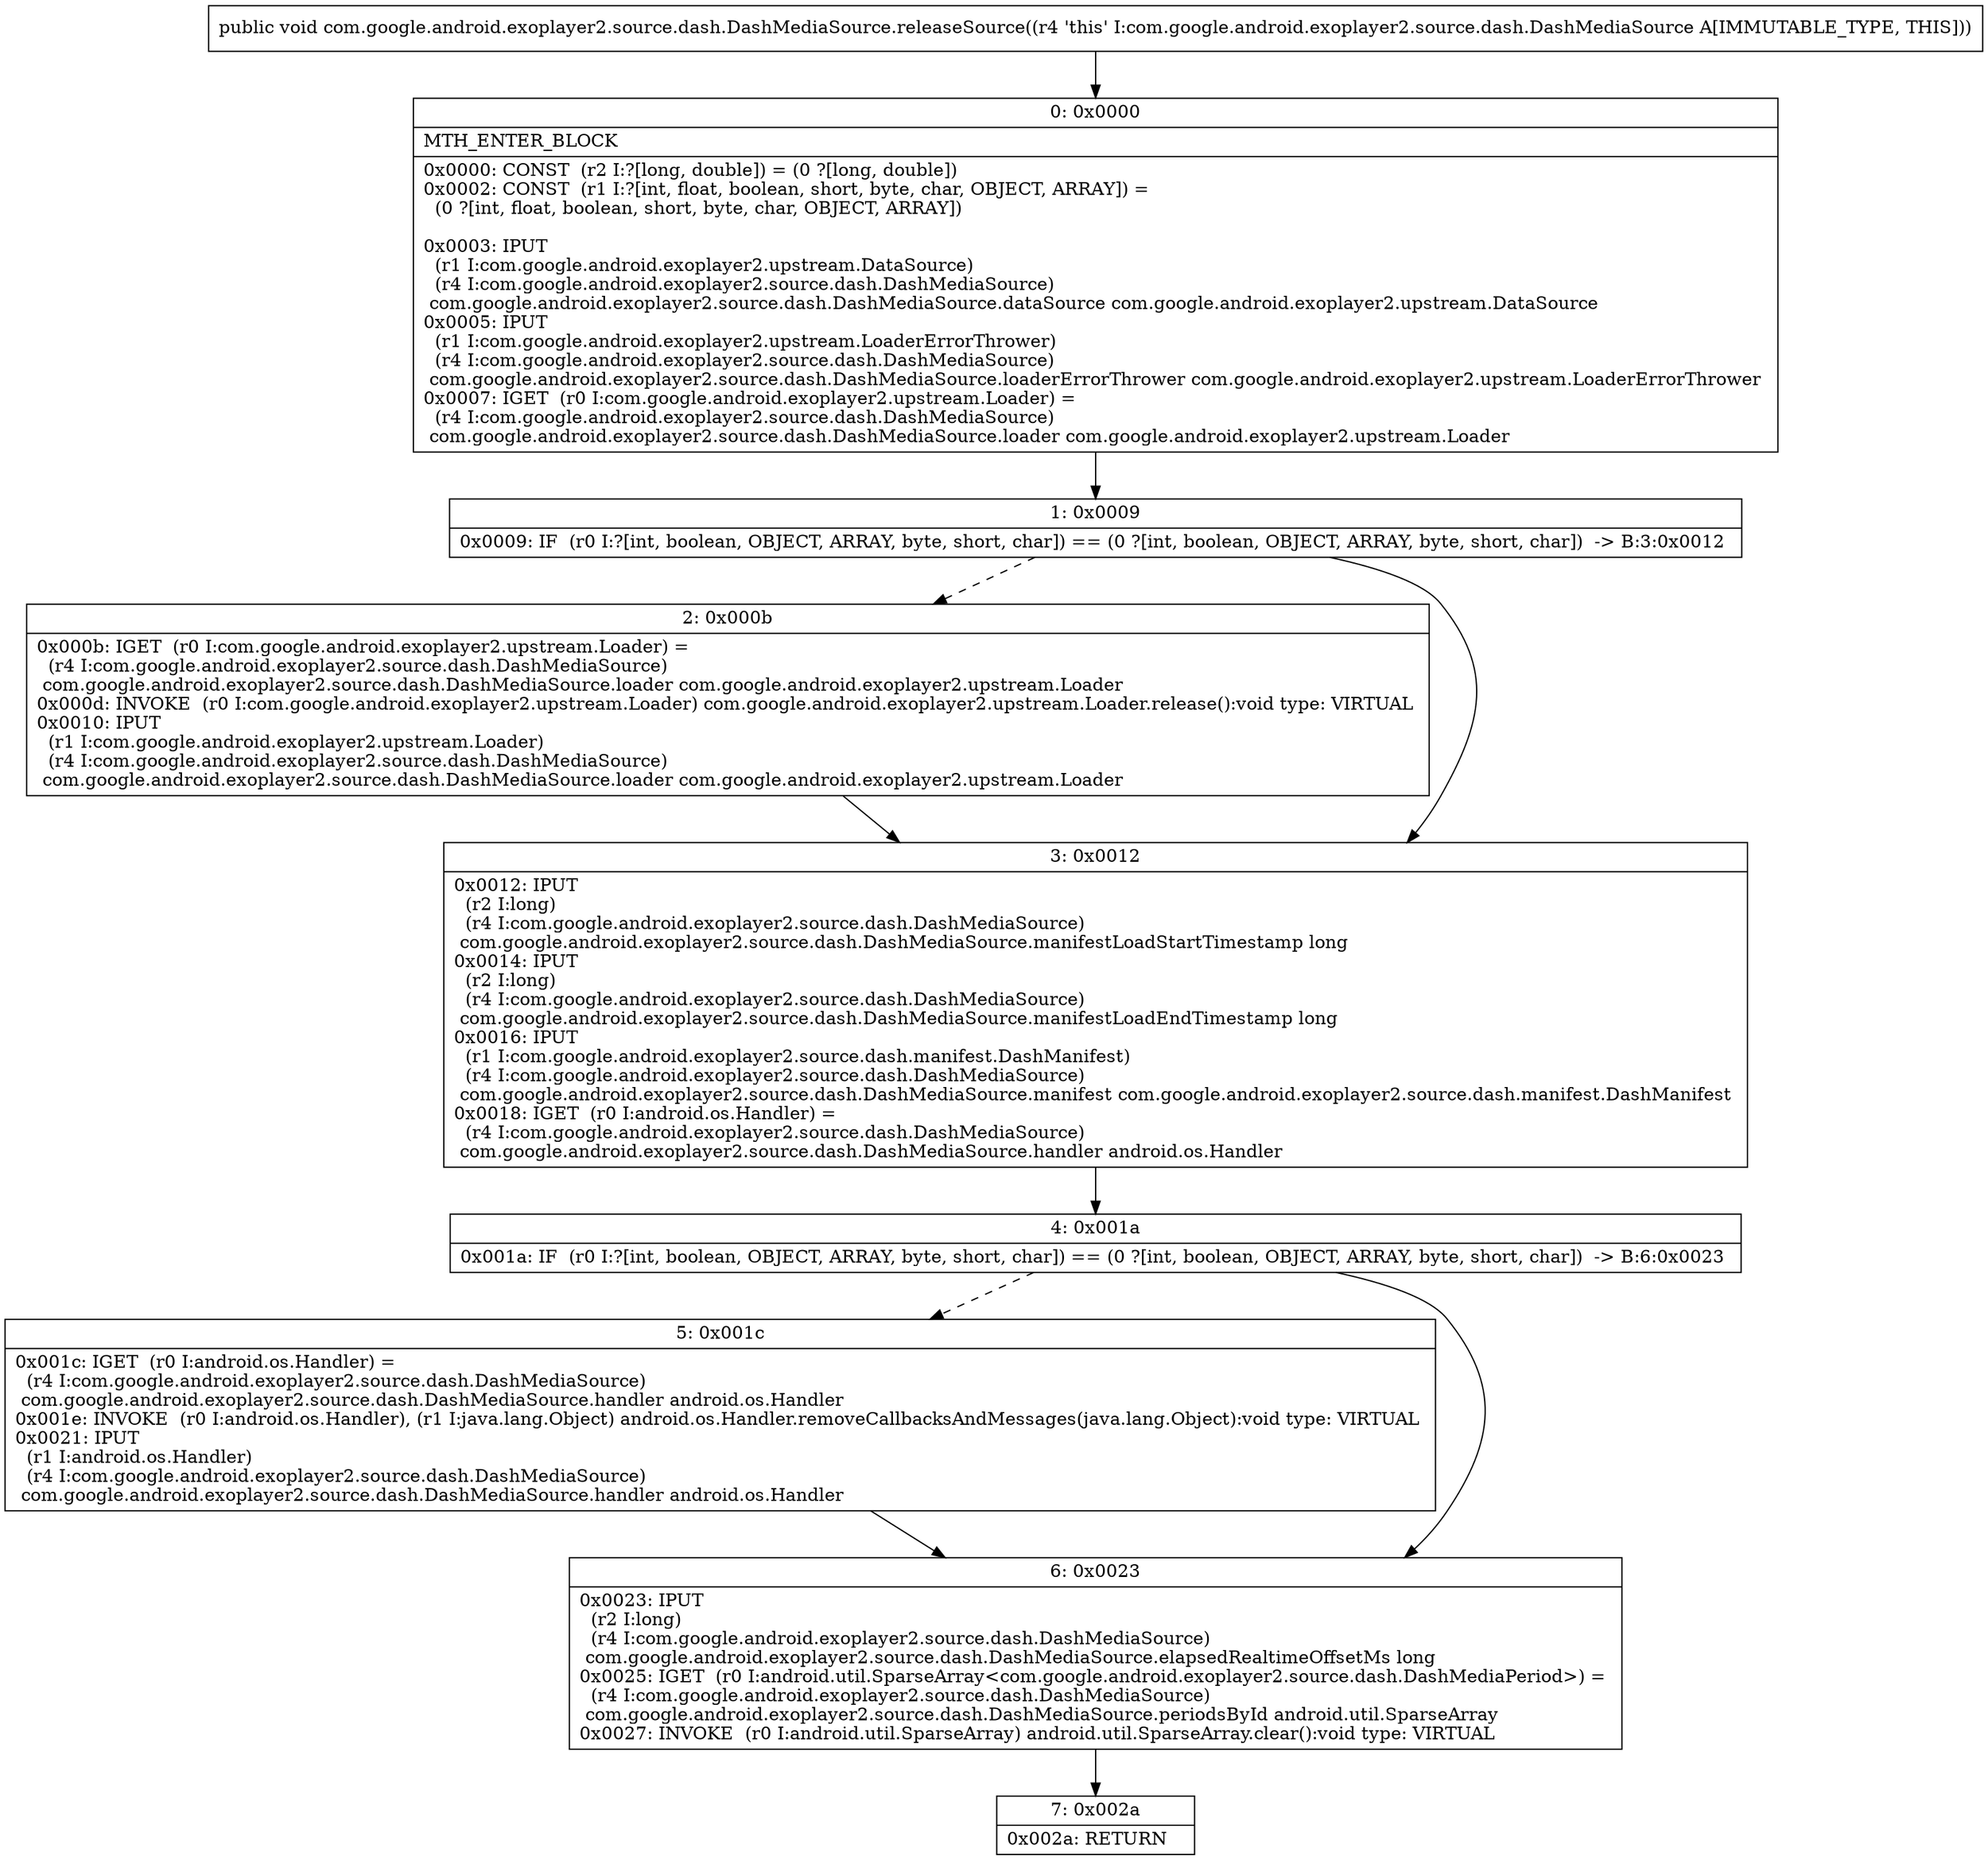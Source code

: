 digraph "CFG forcom.google.android.exoplayer2.source.dash.DashMediaSource.releaseSource()V" {
Node_0 [shape=record,label="{0\:\ 0x0000|MTH_ENTER_BLOCK\l|0x0000: CONST  (r2 I:?[long, double]) = (0 ?[long, double]) \l0x0002: CONST  (r1 I:?[int, float, boolean, short, byte, char, OBJECT, ARRAY]) = \l  (0 ?[int, float, boolean, short, byte, char, OBJECT, ARRAY])\l \l0x0003: IPUT  \l  (r1 I:com.google.android.exoplayer2.upstream.DataSource)\l  (r4 I:com.google.android.exoplayer2.source.dash.DashMediaSource)\l com.google.android.exoplayer2.source.dash.DashMediaSource.dataSource com.google.android.exoplayer2.upstream.DataSource \l0x0005: IPUT  \l  (r1 I:com.google.android.exoplayer2.upstream.LoaderErrorThrower)\l  (r4 I:com.google.android.exoplayer2.source.dash.DashMediaSource)\l com.google.android.exoplayer2.source.dash.DashMediaSource.loaderErrorThrower com.google.android.exoplayer2.upstream.LoaderErrorThrower \l0x0007: IGET  (r0 I:com.google.android.exoplayer2.upstream.Loader) = \l  (r4 I:com.google.android.exoplayer2.source.dash.DashMediaSource)\l com.google.android.exoplayer2.source.dash.DashMediaSource.loader com.google.android.exoplayer2.upstream.Loader \l}"];
Node_1 [shape=record,label="{1\:\ 0x0009|0x0009: IF  (r0 I:?[int, boolean, OBJECT, ARRAY, byte, short, char]) == (0 ?[int, boolean, OBJECT, ARRAY, byte, short, char])  \-\> B:3:0x0012 \l}"];
Node_2 [shape=record,label="{2\:\ 0x000b|0x000b: IGET  (r0 I:com.google.android.exoplayer2.upstream.Loader) = \l  (r4 I:com.google.android.exoplayer2.source.dash.DashMediaSource)\l com.google.android.exoplayer2.source.dash.DashMediaSource.loader com.google.android.exoplayer2.upstream.Loader \l0x000d: INVOKE  (r0 I:com.google.android.exoplayer2.upstream.Loader) com.google.android.exoplayer2.upstream.Loader.release():void type: VIRTUAL \l0x0010: IPUT  \l  (r1 I:com.google.android.exoplayer2.upstream.Loader)\l  (r4 I:com.google.android.exoplayer2.source.dash.DashMediaSource)\l com.google.android.exoplayer2.source.dash.DashMediaSource.loader com.google.android.exoplayer2.upstream.Loader \l}"];
Node_3 [shape=record,label="{3\:\ 0x0012|0x0012: IPUT  \l  (r2 I:long)\l  (r4 I:com.google.android.exoplayer2.source.dash.DashMediaSource)\l com.google.android.exoplayer2.source.dash.DashMediaSource.manifestLoadStartTimestamp long \l0x0014: IPUT  \l  (r2 I:long)\l  (r4 I:com.google.android.exoplayer2.source.dash.DashMediaSource)\l com.google.android.exoplayer2.source.dash.DashMediaSource.manifestLoadEndTimestamp long \l0x0016: IPUT  \l  (r1 I:com.google.android.exoplayer2.source.dash.manifest.DashManifest)\l  (r4 I:com.google.android.exoplayer2.source.dash.DashMediaSource)\l com.google.android.exoplayer2.source.dash.DashMediaSource.manifest com.google.android.exoplayer2.source.dash.manifest.DashManifest \l0x0018: IGET  (r0 I:android.os.Handler) = \l  (r4 I:com.google.android.exoplayer2.source.dash.DashMediaSource)\l com.google.android.exoplayer2.source.dash.DashMediaSource.handler android.os.Handler \l}"];
Node_4 [shape=record,label="{4\:\ 0x001a|0x001a: IF  (r0 I:?[int, boolean, OBJECT, ARRAY, byte, short, char]) == (0 ?[int, boolean, OBJECT, ARRAY, byte, short, char])  \-\> B:6:0x0023 \l}"];
Node_5 [shape=record,label="{5\:\ 0x001c|0x001c: IGET  (r0 I:android.os.Handler) = \l  (r4 I:com.google.android.exoplayer2.source.dash.DashMediaSource)\l com.google.android.exoplayer2.source.dash.DashMediaSource.handler android.os.Handler \l0x001e: INVOKE  (r0 I:android.os.Handler), (r1 I:java.lang.Object) android.os.Handler.removeCallbacksAndMessages(java.lang.Object):void type: VIRTUAL \l0x0021: IPUT  \l  (r1 I:android.os.Handler)\l  (r4 I:com.google.android.exoplayer2.source.dash.DashMediaSource)\l com.google.android.exoplayer2.source.dash.DashMediaSource.handler android.os.Handler \l}"];
Node_6 [shape=record,label="{6\:\ 0x0023|0x0023: IPUT  \l  (r2 I:long)\l  (r4 I:com.google.android.exoplayer2.source.dash.DashMediaSource)\l com.google.android.exoplayer2.source.dash.DashMediaSource.elapsedRealtimeOffsetMs long \l0x0025: IGET  (r0 I:android.util.SparseArray\<com.google.android.exoplayer2.source.dash.DashMediaPeriod\>) = \l  (r4 I:com.google.android.exoplayer2.source.dash.DashMediaSource)\l com.google.android.exoplayer2.source.dash.DashMediaSource.periodsById android.util.SparseArray \l0x0027: INVOKE  (r0 I:android.util.SparseArray) android.util.SparseArray.clear():void type: VIRTUAL \l}"];
Node_7 [shape=record,label="{7\:\ 0x002a|0x002a: RETURN   \l}"];
MethodNode[shape=record,label="{public void com.google.android.exoplayer2.source.dash.DashMediaSource.releaseSource((r4 'this' I:com.google.android.exoplayer2.source.dash.DashMediaSource A[IMMUTABLE_TYPE, THIS])) }"];
MethodNode -> Node_0;
Node_0 -> Node_1;
Node_1 -> Node_2[style=dashed];
Node_1 -> Node_3;
Node_2 -> Node_3;
Node_3 -> Node_4;
Node_4 -> Node_5[style=dashed];
Node_4 -> Node_6;
Node_5 -> Node_6;
Node_6 -> Node_7;
}

